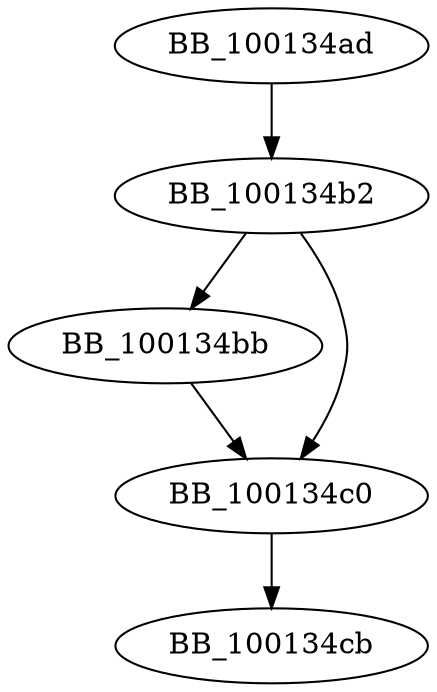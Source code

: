 DiGraph ___endstdio{
BB_100134ad->BB_100134b2
BB_100134b2->BB_100134bb
BB_100134b2->BB_100134c0
BB_100134bb->BB_100134c0
BB_100134c0->BB_100134cb
}
